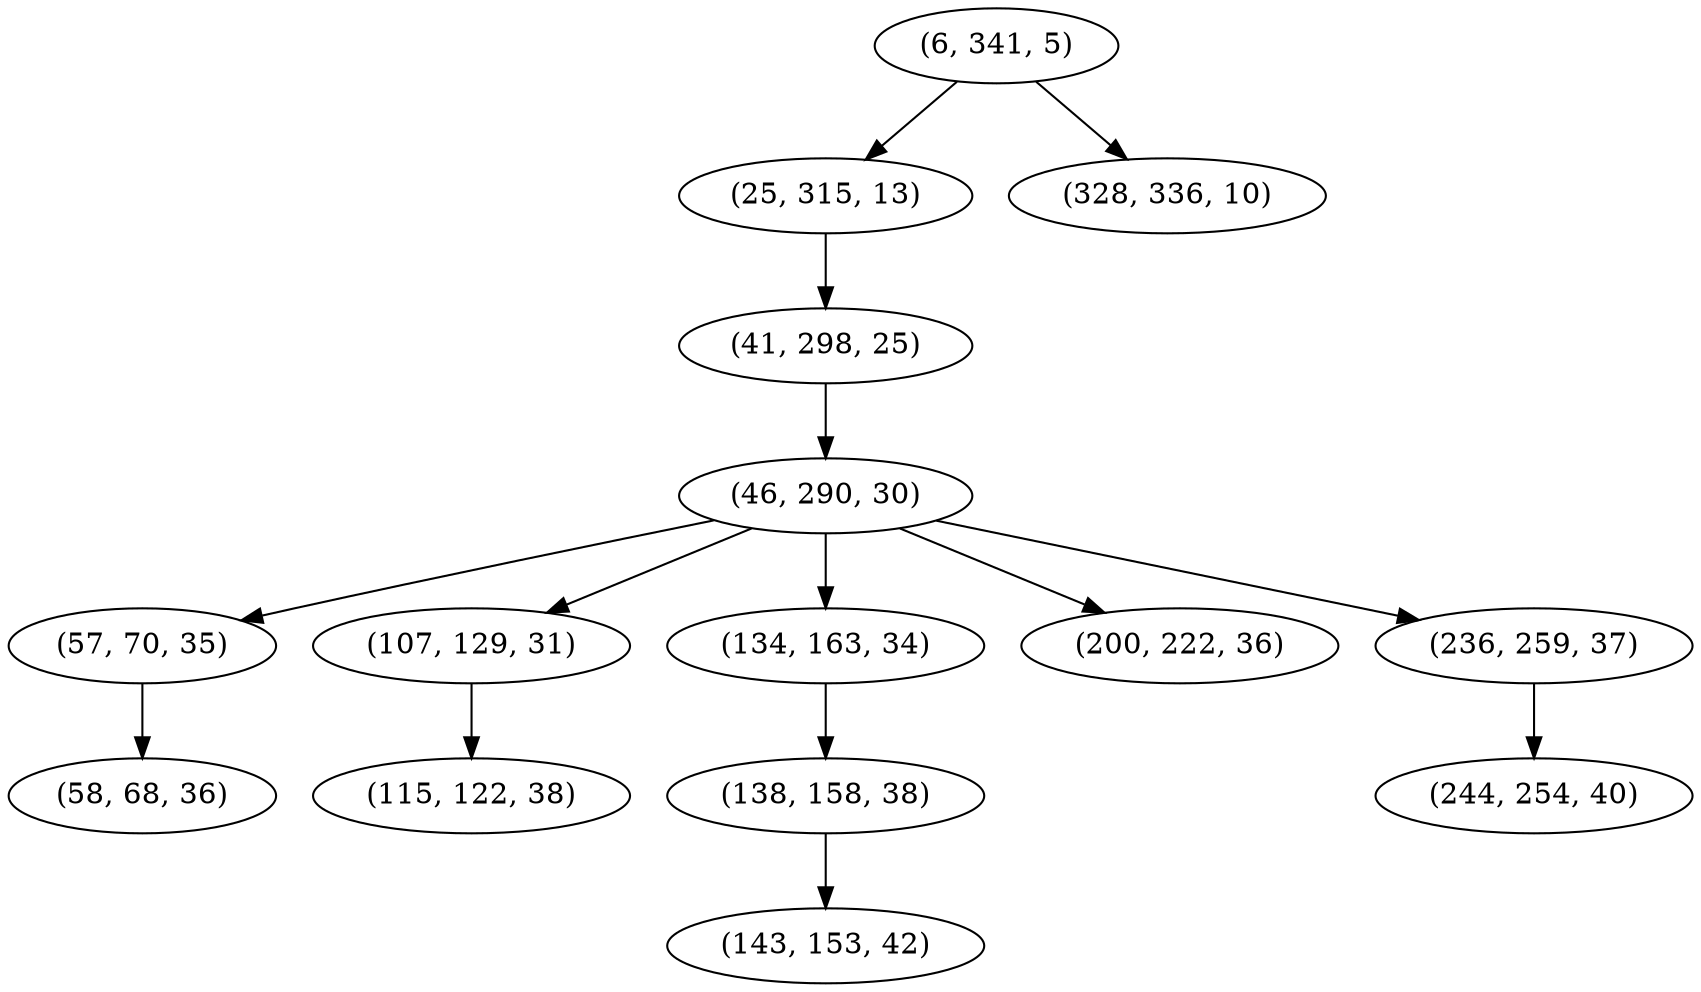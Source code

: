 digraph tree {
    "(6, 341, 5)";
    "(25, 315, 13)";
    "(41, 298, 25)";
    "(46, 290, 30)";
    "(57, 70, 35)";
    "(58, 68, 36)";
    "(107, 129, 31)";
    "(115, 122, 38)";
    "(134, 163, 34)";
    "(138, 158, 38)";
    "(143, 153, 42)";
    "(200, 222, 36)";
    "(236, 259, 37)";
    "(244, 254, 40)";
    "(328, 336, 10)";
    "(6, 341, 5)" -> "(25, 315, 13)";
    "(6, 341, 5)" -> "(328, 336, 10)";
    "(25, 315, 13)" -> "(41, 298, 25)";
    "(41, 298, 25)" -> "(46, 290, 30)";
    "(46, 290, 30)" -> "(57, 70, 35)";
    "(46, 290, 30)" -> "(107, 129, 31)";
    "(46, 290, 30)" -> "(134, 163, 34)";
    "(46, 290, 30)" -> "(200, 222, 36)";
    "(46, 290, 30)" -> "(236, 259, 37)";
    "(57, 70, 35)" -> "(58, 68, 36)";
    "(107, 129, 31)" -> "(115, 122, 38)";
    "(134, 163, 34)" -> "(138, 158, 38)";
    "(138, 158, 38)" -> "(143, 153, 42)";
    "(236, 259, 37)" -> "(244, 254, 40)";
}
